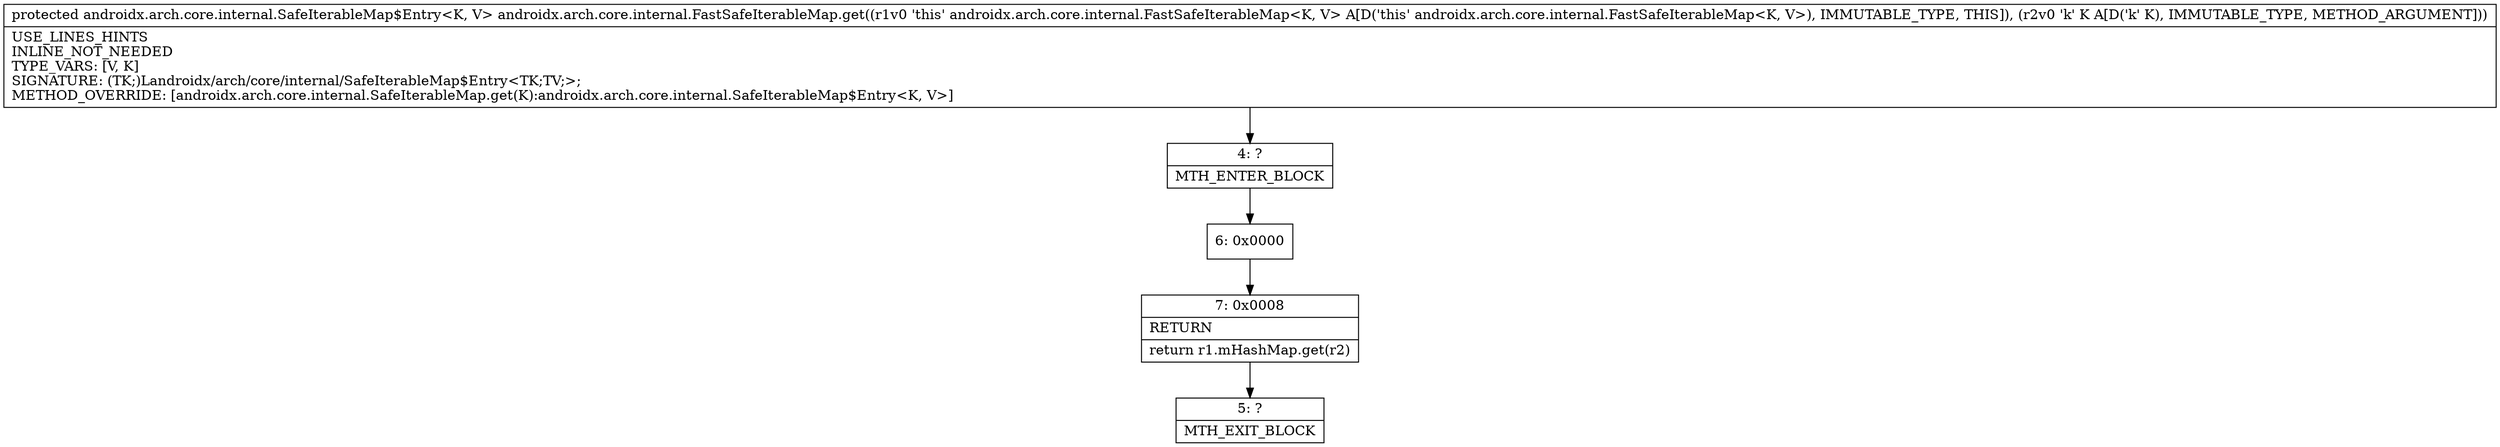 digraph "CFG forandroidx.arch.core.internal.FastSafeIterableMap.get(Ljava\/lang\/Object;)Landroidx\/arch\/core\/internal\/SafeIterableMap$Entry;" {
Node_4 [shape=record,label="{4\:\ ?|MTH_ENTER_BLOCK\l}"];
Node_6 [shape=record,label="{6\:\ 0x0000}"];
Node_7 [shape=record,label="{7\:\ 0x0008|RETURN\l|return r1.mHashMap.get(r2)\l}"];
Node_5 [shape=record,label="{5\:\ ?|MTH_EXIT_BLOCK\l}"];
MethodNode[shape=record,label="{protected androidx.arch.core.internal.SafeIterableMap$Entry\<K, V\> androidx.arch.core.internal.FastSafeIterableMap.get((r1v0 'this' androidx.arch.core.internal.FastSafeIterableMap\<K, V\> A[D('this' androidx.arch.core.internal.FastSafeIterableMap\<K, V\>), IMMUTABLE_TYPE, THIS]), (r2v0 'k' K A[D('k' K), IMMUTABLE_TYPE, METHOD_ARGUMENT]))  | USE_LINES_HINTS\lINLINE_NOT_NEEDED\lTYPE_VARS: [V, K]\lSIGNATURE: (TK;)Landroidx\/arch\/core\/internal\/SafeIterableMap$Entry\<TK;TV;\>;\lMETHOD_OVERRIDE: [androidx.arch.core.internal.SafeIterableMap.get(K):androidx.arch.core.internal.SafeIterableMap$Entry\<K, V\>]\l}"];
MethodNode -> Node_4;Node_4 -> Node_6;
Node_6 -> Node_7;
Node_7 -> Node_5;
}

